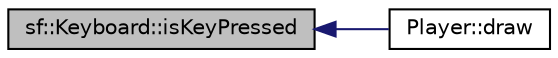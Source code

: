 digraph "sf::Keyboard::isKeyPressed"
{
  edge [fontname="Helvetica",fontsize="10",labelfontname="Helvetica",labelfontsize="10"];
  node [fontname="Helvetica",fontsize="10",shape=record];
  rankdir="LR";
  Node1 [label="sf::Keyboard::isKeyPressed",height=0.2,width=0.4,color="black", fillcolor="grey75", style="filled", fontcolor="black"];
  Node1 -> Node2 [dir="back",color="midnightblue",fontsize="10",style="solid",fontname="Helvetica"];
  Node2 [label="Player::draw",height=0.2,width=0.4,color="black", fillcolor="white", style="filled",URL="$class_player.html#a0ca934f76860c378cd991a8a32f27edd",tooltip="Draw the object to a render target. "];
}
